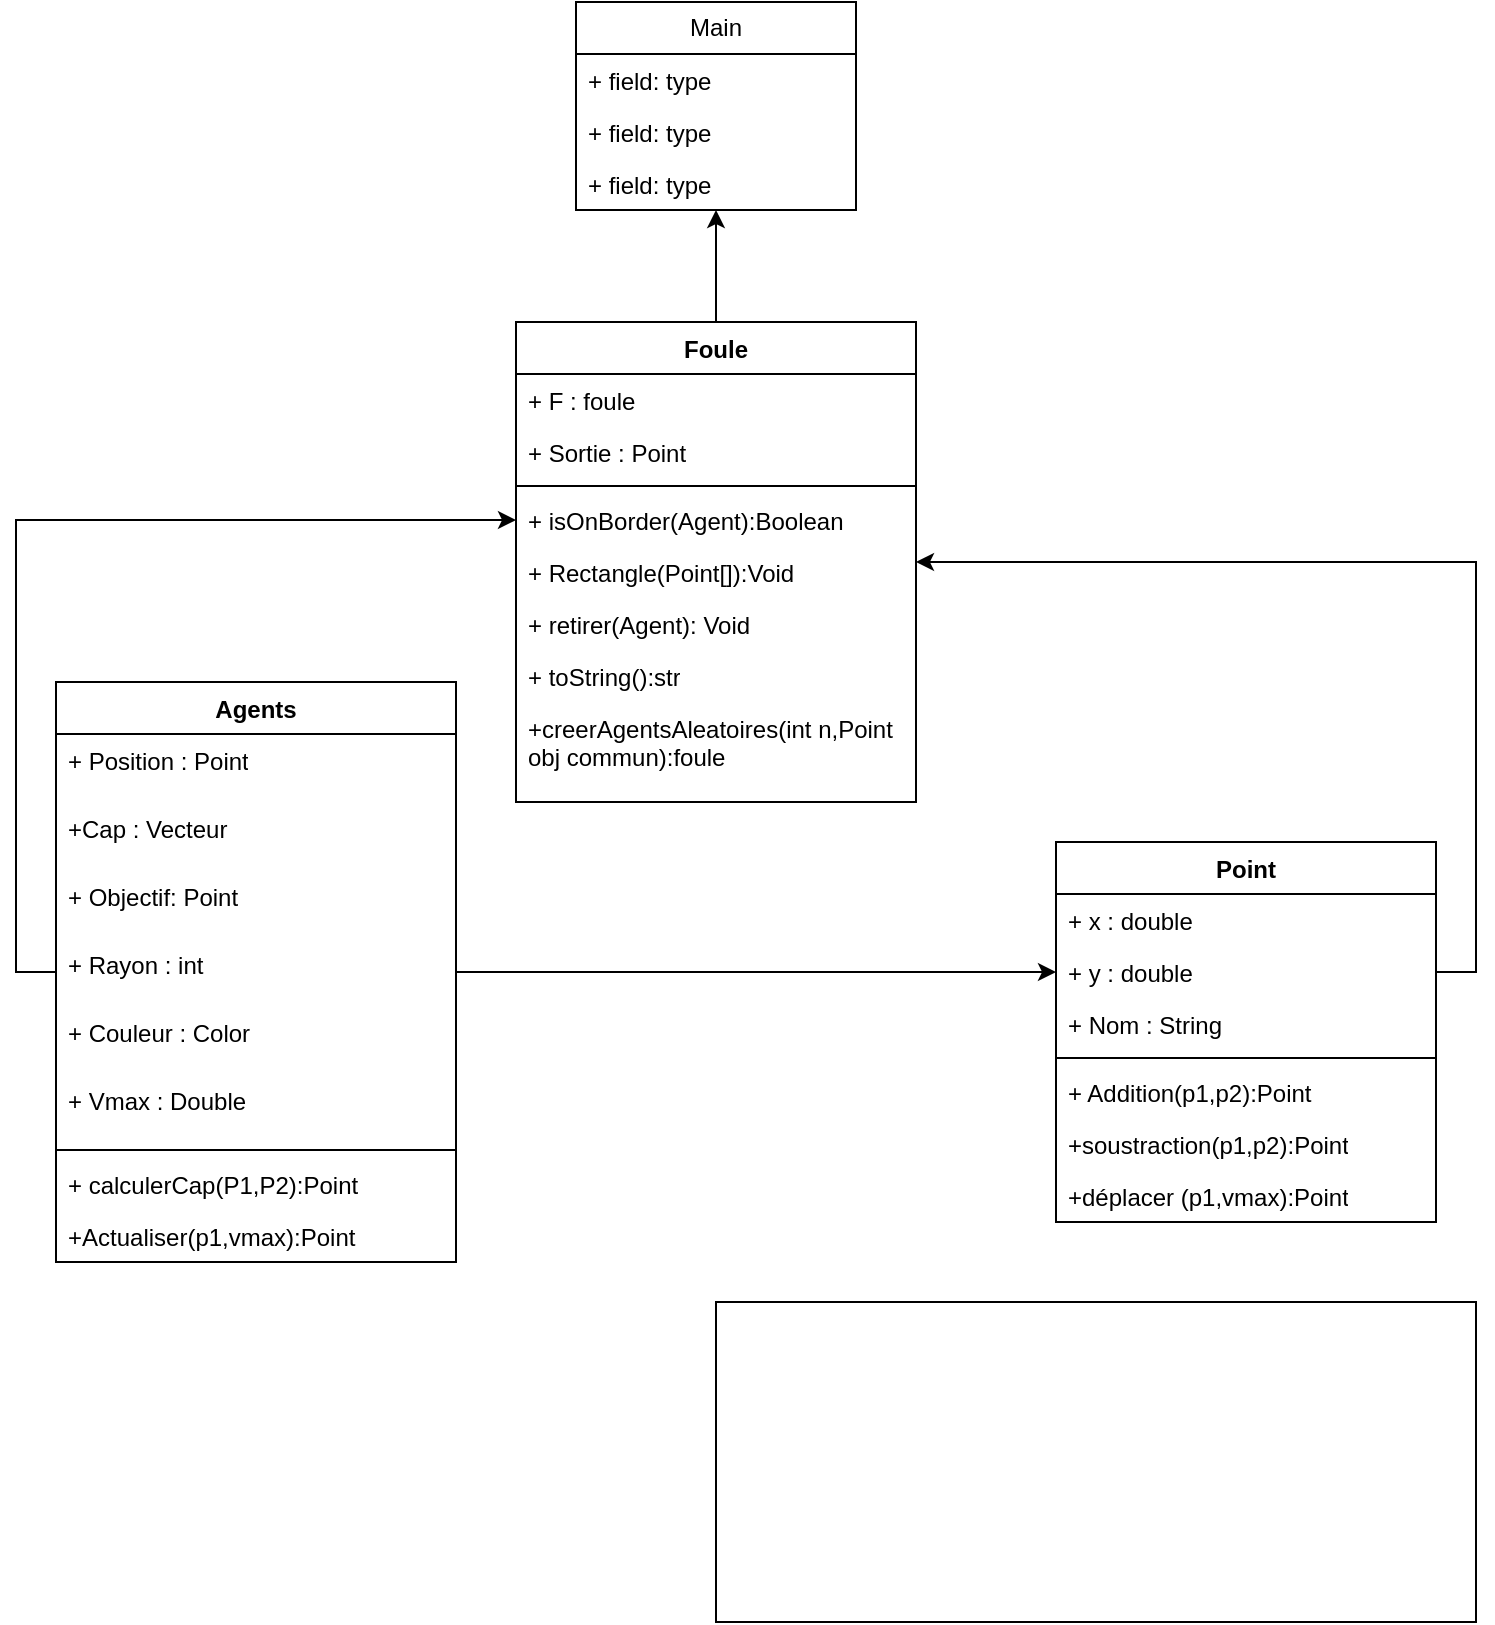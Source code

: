 <mxfile version="27.0.9">
  <diagram name="Page-1" id="KiAD-oBWQfKt1Vbrb_aO">
    <mxGraphModel dx="1186" dy="701" grid="1" gridSize="10" guides="1" tooltips="1" connect="1" arrows="1" fold="1" page="1" pageScale="1" pageWidth="827" pageHeight="1169" math="0" shadow="0">
      <root>
        <mxCell id="0" />
        <mxCell id="1" parent="0" />
        <mxCell id="c_yNOT7ioqQzMIZcd9uL-13" value="Main" style="swimlane;fontStyle=0;childLayout=stackLayout;horizontal=1;startSize=26;fillColor=none;horizontalStack=0;resizeParent=1;resizeParentMax=0;resizeLast=0;collapsible=1;marginBottom=0;whiteSpace=wrap;html=1;" parent="1" vertex="1">
          <mxGeometry x="330" y="30" width="140" height="104" as="geometry" />
        </mxCell>
        <mxCell id="c_yNOT7ioqQzMIZcd9uL-14" value="+ field: type" style="text;strokeColor=none;fillColor=none;align=left;verticalAlign=top;spacingLeft=4;spacingRight=4;overflow=hidden;rotatable=0;points=[[0,0.5],[1,0.5]];portConstraint=eastwest;whiteSpace=wrap;html=1;" parent="c_yNOT7ioqQzMIZcd9uL-13" vertex="1">
          <mxGeometry y="26" width="140" height="26" as="geometry" />
        </mxCell>
        <mxCell id="c_yNOT7ioqQzMIZcd9uL-15" value="+ field: type" style="text;strokeColor=none;fillColor=none;align=left;verticalAlign=top;spacingLeft=4;spacingRight=4;overflow=hidden;rotatable=0;points=[[0,0.5],[1,0.5]];portConstraint=eastwest;whiteSpace=wrap;html=1;" parent="c_yNOT7ioqQzMIZcd9uL-13" vertex="1">
          <mxGeometry y="52" width="140" height="26" as="geometry" />
        </mxCell>
        <mxCell id="c_yNOT7ioqQzMIZcd9uL-16" value="+ field: type" style="text;strokeColor=none;fillColor=none;align=left;verticalAlign=top;spacingLeft=4;spacingRight=4;overflow=hidden;rotatable=0;points=[[0,0.5],[1,0.5]];portConstraint=eastwest;whiteSpace=wrap;html=1;" parent="c_yNOT7ioqQzMIZcd9uL-13" vertex="1">
          <mxGeometry y="78" width="140" height="26" as="geometry" />
        </mxCell>
        <mxCell id="GnMh7FL73Iyy1QGnLe16-11" value="" style="edgeStyle=orthogonalEdgeStyle;rounded=0;orthogonalLoop=1;jettySize=auto;html=1;entryX=0;entryY=0.5;entryDx=0;entryDy=0;" parent="1" source="c_yNOT7ioqQzMIZcd9uL-17" target="c_yNOT7ioqQzMIZcd9uL-36" edge="1">
          <mxGeometry relative="1" as="geometry">
            <mxPoint x="410" y="532" as="targetPoint" />
          </mxGeometry>
        </mxCell>
        <mxCell id="c_yNOT7ioqQzMIZcd9uL-17" value="Agents" style="swimlane;fontStyle=1;align=center;verticalAlign=top;childLayout=stackLayout;horizontal=1;startSize=26;horizontalStack=0;resizeParent=1;resizeParentMax=0;resizeLast=0;collapsible=1;marginBottom=0;whiteSpace=wrap;html=1;" parent="1" vertex="1">
          <mxGeometry x="70" y="370" width="200" height="290" as="geometry" />
        </mxCell>
        <mxCell id="c_yNOT7ioqQzMIZcd9uL-18" value="+ Position : Point" style="text;strokeColor=none;fillColor=none;align=left;verticalAlign=top;spacingLeft=4;spacingRight=4;overflow=hidden;rotatable=0;points=[[0,0.5],[1,0.5]];portConstraint=eastwest;whiteSpace=wrap;html=1;" parent="c_yNOT7ioqQzMIZcd9uL-17" vertex="1">
          <mxGeometry y="26" width="200" height="34" as="geometry" />
        </mxCell>
        <mxCell id="c_yNOT7ioqQzMIZcd9uL-22" value="+Cap : Vecteur" style="text;strokeColor=none;fillColor=none;align=left;verticalAlign=top;spacingLeft=4;spacingRight=4;overflow=hidden;rotatable=0;points=[[0,0.5],[1,0.5]];portConstraint=eastwest;whiteSpace=wrap;html=1;" parent="c_yNOT7ioqQzMIZcd9uL-17" vertex="1">
          <mxGeometry y="60" width="200" height="34" as="geometry" />
        </mxCell>
        <mxCell id="GnMh7FL73Iyy1QGnLe16-7" value="+ Objectif: Point " style="text;strokeColor=none;fillColor=none;align=left;verticalAlign=top;spacingLeft=4;spacingRight=4;overflow=hidden;rotatable=0;points=[[0,0.5],[1,0.5]];portConstraint=eastwest;whiteSpace=wrap;html=1;" parent="c_yNOT7ioqQzMIZcd9uL-17" vertex="1">
          <mxGeometry y="94" width="200" height="34" as="geometry" />
        </mxCell>
        <mxCell id="c_yNOT7ioqQzMIZcd9uL-21" value="+ Rayon : int " style="text;strokeColor=none;fillColor=none;align=left;verticalAlign=top;spacingLeft=4;spacingRight=4;overflow=hidden;rotatable=0;points=[[0,0.5],[1,0.5]];portConstraint=eastwest;whiteSpace=wrap;html=1;" parent="c_yNOT7ioqQzMIZcd9uL-17" vertex="1">
          <mxGeometry y="128" width="200" height="34" as="geometry" />
        </mxCell>
        <mxCell id="c_yNOT7ioqQzMIZcd9uL-25" value="+ Couleur : Color" style="text;strokeColor=none;fillColor=none;align=left;verticalAlign=top;spacingLeft=4;spacingRight=4;overflow=hidden;rotatable=0;points=[[0,0.5],[1,0.5]];portConstraint=eastwest;whiteSpace=wrap;html=1;" parent="c_yNOT7ioqQzMIZcd9uL-17" vertex="1">
          <mxGeometry y="162" width="200" height="34" as="geometry" />
        </mxCell>
        <mxCell id="c_yNOT7ioqQzMIZcd9uL-24" value="+ Vmax : Double" style="text;strokeColor=none;fillColor=none;align=left;verticalAlign=top;spacingLeft=4;spacingRight=4;overflow=hidden;rotatable=0;points=[[0,0.5],[1,0.5]];portConstraint=eastwest;whiteSpace=wrap;html=1;" parent="c_yNOT7ioqQzMIZcd9uL-17" vertex="1">
          <mxGeometry y="196" width="200" height="34" as="geometry" />
        </mxCell>
        <mxCell id="c_yNOT7ioqQzMIZcd9uL-19" value="" style="line;strokeWidth=1;fillColor=none;align=left;verticalAlign=middle;spacingTop=-1;spacingLeft=3;spacingRight=3;rotatable=0;labelPosition=right;points=[];portConstraint=eastwest;strokeColor=inherit;" parent="c_yNOT7ioqQzMIZcd9uL-17" vertex="1">
          <mxGeometry y="230" width="200" height="8" as="geometry" />
        </mxCell>
        <mxCell id="c_yNOT7ioqQzMIZcd9uL-20" value="+ calculerCap(P1,P2):Point" style="text;strokeColor=none;fillColor=none;align=left;verticalAlign=top;spacingLeft=4;spacingRight=4;overflow=hidden;rotatable=0;points=[[0,0.5],[1,0.5]];portConstraint=eastwest;whiteSpace=wrap;html=1;" parent="c_yNOT7ioqQzMIZcd9uL-17" vertex="1">
          <mxGeometry y="238" width="200" height="26" as="geometry" />
        </mxCell>
        <mxCell id="c_yNOT7ioqQzMIZcd9uL-23" value="+Actualiser(p1,vmax):Point" style="text;strokeColor=none;fillColor=none;align=left;verticalAlign=top;spacingLeft=4;spacingRight=4;overflow=hidden;rotatable=0;points=[[0,0.5],[1,0.5]];portConstraint=eastwest;whiteSpace=wrap;html=1;" parent="c_yNOT7ioqQzMIZcd9uL-17" vertex="1">
          <mxGeometry y="264" width="200" height="26" as="geometry" />
        </mxCell>
        <mxCell id="c_yNOT7ioqQzMIZcd9uL-41" style="edgeStyle=orthogonalEdgeStyle;rounded=0;orthogonalLoop=1;jettySize=auto;html=1;exitX=0.5;exitY=0;exitDx=0;exitDy=0;entryX=0.5;entryY=1;entryDx=0;entryDy=0;" parent="1" source="c_yNOT7ioqQzMIZcd9uL-26" target="c_yNOT7ioqQzMIZcd9uL-13" edge="1">
          <mxGeometry relative="1" as="geometry" />
        </mxCell>
        <mxCell id="c_yNOT7ioqQzMIZcd9uL-26" value="Foule" style="swimlane;fontStyle=1;align=center;verticalAlign=top;childLayout=stackLayout;horizontal=1;startSize=26;horizontalStack=0;resizeParent=1;resizeParentMax=0;resizeLast=0;collapsible=1;marginBottom=0;whiteSpace=wrap;html=1;" parent="1" vertex="1">
          <mxGeometry x="300" y="190" width="200" height="240" as="geometry" />
        </mxCell>
        <mxCell id="c_yNOT7ioqQzMIZcd9uL-27" value="+ F : foule" style="text;strokeColor=none;fillColor=none;align=left;verticalAlign=top;spacingLeft=4;spacingRight=4;overflow=hidden;rotatable=0;points=[[0,0.5],[1,0.5]];portConstraint=eastwest;whiteSpace=wrap;html=1;" parent="c_yNOT7ioqQzMIZcd9uL-26" vertex="1">
          <mxGeometry y="26" width="200" height="26" as="geometry" />
        </mxCell>
        <mxCell id="c_yNOT7ioqQzMIZcd9uL-30" value="+ Sortie : Point" style="text;strokeColor=none;fillColor=none;align=left;verticalAlign=top;spacingLeft=4;spacingRight=4;overflow=hidden;rotatable=0;points=[[0,0.5],[1,0.5]];portConstraint=eastwest;whiteSpace=wrap;html=1;" parent="c_yNOT7ioqQzMIZcd9uL-26" vertex="1">
          <mxGeometry y="52" width="200" height="26" as="geometry" />
        </mxCell>
        <mxCell id="c_yNOT7ioqQzMIZcd9uL-28" value="" style="line;strokeWidth=1;fillColor=none;align=left;verticalAlign=middle;spacingTop=-1;spacingLeft=3;spacingRight=3;rotatable=0;labelPosition=right;points=[];portConstraint=eastwest;strokeColor=inherit;" parent="c_yNOT7ioqQzMIZcd9uL-26" vertex="1">
          <mxGeometry y="78" width="200" height="8" as="geometry" />
        </mxCell>
        <mxCell id="c_yNOT7ioqQzMIZcd9uL-29" value="+ isOnBorder(Agent):Boolean" style="text;strokeColor=none;fillColor=none;align=left;verticalAlign=top;spacingLeft=4;spacingRight=4;overflow=hidden;rotatable=0;points=[[0,0.5],[1,0.5]];portConstraint=eastwest;whiteSpace=wrap;html=1;" parent="c_yNOT7ioqQzMIZcd9uL-26" vertex="1">
          <mxGeometry y="86" width="200" height="26" as="geometry" />
        </mxCell>
        <mxCell id="GnMh7FL73Iyy1QGnLe16-4" value="+ Rectangle(Point[]):Void" style="text;strokeColor=none;fillColor=none;align=left;verticalAlign=top;spacingLeft=4;spacingRight=4;overflow=hidden;rotatable=0;points=[[0,0.5],[1,0.5]];portConstraint=eastwest;whiteSpace=wrap;html=1;" parent="c_yNOT7ioqQzMIZcd9uL-26" vertex="1">
          <mxGeometry y="112" width="200" height="26" as="geometry" />
        </mxCell>
        <mxCell id="GnMh7FL73Iyy1QGnLe16-5" value="+ retirer(Agent): Void" style="text;strokeColor=none;fillColor=none;align=left;verticalAlign=top;spacingLeft=4;spacingRight=4;overflow=hidden;rotatable=0;points=[[0,0.5],[1,0.5]];portConstraint=eastwest;whiteSpace=wrap;html=1;" parent="c_yNOT7ioqQzMIZcd9uL-26" vertex="1">
          <mxGeometry y="138" width="200" height="26" as="geometry" />
        </mxCell>
        <mxCell id="GnMh7FL73Iyy1QGnLe16-6" value="+ toString():str" style="text;strokeColor=none;fillColor=none;align=left;verticalAlign=top;spacingLeft=4;spacingRight=4;overflow=hidden;rotatable=0;points=[[0,0.5],[1,0.5]];portConstraint=eastwest;whiteSpace=wrap;html=1;" parent="c_yNOT7ioqQzMIZcd9uL-26" vertex="1">
          <mxGeometry y="164" width="200" height="26" as="geometry" />
        </mxCell>
        <mxCell id="xUPQ1eOY5qWjsvi7vxwf-4" value="&lt;div&gt;+creerAgentsAleatoires(int n,Point obj commun):foule&lt;/div&gt;" style="text;strokeColor=none;fillColor=none;align=left;verticalAlign=top;spacingLeft=4;spacingRight=4;overflow=hidden;rotatable=0;points=[[0,0.5],[1,0.5]];portConstraint=eastwest;whiteSpace=wrap;html=1;" vertex="1" parent="c_yNOT7ioqQzMIZcd9uL-26">
          <mxGeometry y="190" width="200" height="50" as="geometry" />
        </mxCell>
        <mxCell id="c_yNOT7ioqQzMIZcd9uL-31" value="Point" style="swimlane;fontStyle=1;align=center;verticalAlign=top;childLayout=stackLayout;horizontal=1;startSize=26;horizontalStack=0;resizeParent=1;resizeParentMax=0;resizeLast=0;collapsible=1;marginBottom=0;whiteSpace=wrap;html=1;" parent="1" vertex="1">
          <mxGeometry x="570" y="450" width="190" height="190" as="geometry" />
        </mxCell>
        <mxCell id="c_yNOT7ioqQzMIZcd9uL-32" value="+ x : double" style="text;strokeColor=none;fillColor=none;align=left;verticalAlign=top;spacingLeft=4;spacingRight=4;overflow=hidden;rotatable=0;points=[[0,0.5],[1,0.5]];portConstraint=eastwest;whiteSpace=wrap;html=1;" parent="c_yNOT7ioqQzMIZcd9uL-31" vertex="1">
          <mxGeometry y="26" width="190" height="26" as="geometry" />
        </mxCell>
        <mxCell id="c_yNOT7ioqQzMIZcd9uL-36" value="+ y : double" style="text;strokeColor=none;fillColor=none;align=left;verticalAlign=top;spacingLeft=4;spacingRight=4;overflow=hidden;rotatable=0;points=[[0,0.5],[1,0.5]];portConstraint=eastwest;whiteSpace=wrap;html=1;" parent="c_yNOT7ioqQzMIZcd9uL-31" vertex="1">
          <mxGeometry y="52" width="190" height="26" as="geometry" />
        </mxCell>
        <mxCell id="c_yNOT7ioqQzMIZcd9uL-35" value="+ Nom : String" style="text;strokeColor=none;fillColor=none;align=left;verticalAlign=top;spacingLeft=4;spacingRight=4;overflow=hidden;rotatable=0;points=[[0,0.5],[1,0.5]];portConstraint=eastwest;whiteSpace=wrap;html=1;" parent="c_yNOT7ioqQzMIZcd9uL-31" vertex="1">
          <mxGeometry y="78" width="190" height="26" as="geometry" />
        </mxCell>
        <mxCell id="c_yNOT7ioqQzMIZcd9uL-33" value="" style="line;strokeWidth=1;fillColor=none;align=left;verticalAlign=middle;spacingTop=-1;spacingLeft=3;spacingRight=3;rotatable=0;labelPosition=right;points=[];portConstraint=eastwest;strokeColor=inherit;" parent="c_yNOT7ioqQzMIZcd9uL-31" vertex="1">
          <mxGeometry y="104" width="190" height="8" as="geometry" />
        </mxCell>
        <mxCell id="GnMh7FL73Iyy1QGnLe16-2" value="+ Addition(p1,p2):Point" style="text;strokeColor=none;fillColor=none;align=left;verticalAlign=top;spacingLeft=4;spacingRight=4;overflow=hidden;rotatable=0;points=[[0,0.5],[1,0.5]];portConstraint=eastwest;whiteSpace=wrap;html=1;" parent="c_yNOT7ioqQzMIZcd9uL-31" vertex="1">
          <mxGeometry y="112" width="190" height="26" as="geometry" />
        </mxCell>
        <mxCell id="xUPQ1eOY5qWjsvi7vxwf-1" value="+soustraction(p1,p2):Point" style="text;strokeColor=none;fillColor=none;align=left;verticalAlign=top;spacingLeft=4;spacingRight=4;overflow=hidden;rotatable=0;points=[[0,0.5],[1,0.5]];portConstraint=eastwest;whiteSpace=wrap;html=1;" vertex="1" parent="c_yNOT7ioqQzMIZcd9uL-31">
          <mxGeometry y="138" width="190" height="26" as="geometry" />
        </mxCell>
        <mxCell id="xUPQ1eOY5qWjsvi7vxwf-2" value="+déplacer (p1,vmax):Point" style="text;strokeColor=none;fillColor=none;align=left;verticalAlign=top;spacingLeft=4;spacingRight=4;overflow=hidden;rotatable=0;points=[[0,0.5],[1,0.5]];portConstraint=eastwest;whiteSpace=wrap;html=1;" vertex="1" parent="c_yNOT7ioqQzMIZcd9uL-31">
          <mxGeometry y="164" width="190" height="26" as="geometry" />
        </mxCell>
        <mxCell id="c_yNOT7ioqQzMIZcd9uL-39" style="edgeStyle=orthogonalEdgeStyle;rounded=0;orthogonalLoop=1;jettySize=auto;html=1;exitX=1;exitY=0.5;exitDx=0;exitDy=0;entryX=1;entryY=0.5;entryDx=0;entryDy=0;" parent="1" source="c_yNOT7ioqQzMIZcd9uL-36" target="c_yNOT7ioqQzMIZcd9uL-26" edge="1">
          <mxGeometry relative="1" as="geometry" />
        </mxCell>
        <mxCell id="GnMh7FL73Iyy1QGnLe16-12" style="edgeStyle=orthogonalEdgeStyle;rounded=0;orthogonalLoop=1;jettySize=auto;html=1;exitX=0;exitY=0.5;exitDx=0;exitDy=0;entryX=0;entryY=0.5;entryDx=0;entryDy=0;" parent="1" source="c_yNOT7ioqQzMIZcd9uL-21" target="c_yNOT7ioqQzMIZcd9uL-29" edge="1">
          <mxGeometry relative="1" as="geometry" />
        </mxCell>
        <mxCell id="GnMh7FL73Iyy1QGnLe16-13" value="" style="rounded=0;whiteSpace=wrap;html=1;" parent="1" vertex="1">
          <mxGeometry x="400" y="680" width="380" height="160" as="geometry" />
        </mxCell>
      </root>
    </mxGraphModel>
  </diagram>
</mxfile>
